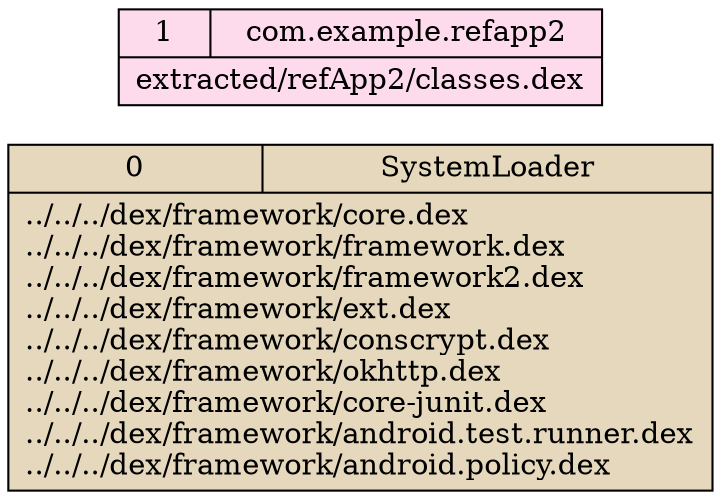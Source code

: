 digraph G {
rankdir=RL;
0[label="{0|SystemLoader}|../../../dex/framework/core.dex\l../../../dex/framework/framework.dex\l../../../dex/framework/framework2.dex\l../../../dex/framework/ext.dex\l../../../dex/framework/conscrypt.dex\l../../../dex/framework/okhttp.dex\l../../../dex/framework/core-junit.dex\l../../../dex/framework/android.test.runner.dex\l../../../dex/framework/android.policy.dex\l",shape=record,colorscheme=pastel19, style=filled, fillcolor=7];
1[label="{1|com.example.refapp2}|extracted/refApp2/classes.dex\l",shape=record,colorscheme=pastel19, style=filled, fillcolor=8];
}
